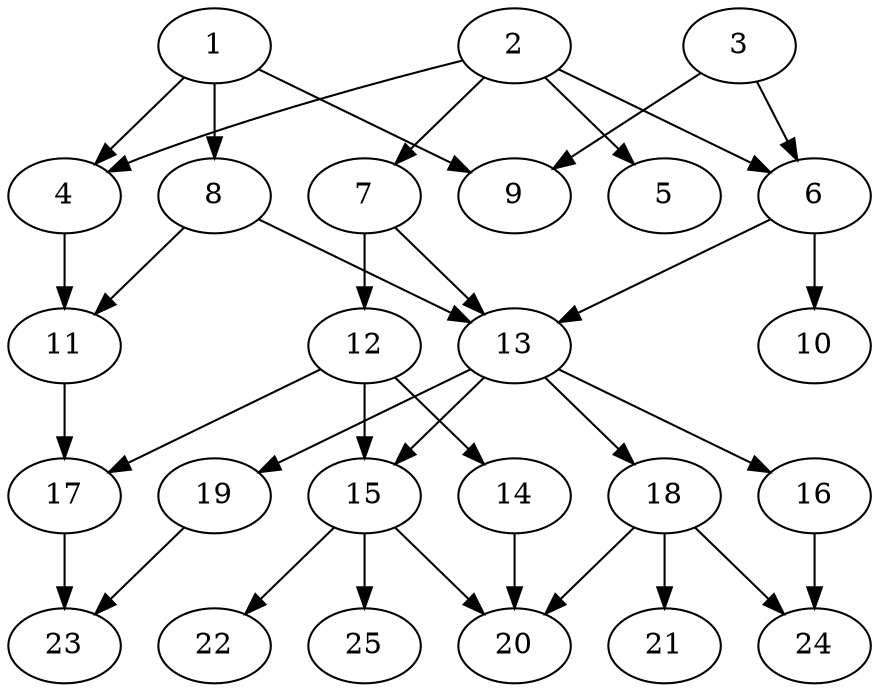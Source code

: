 // DAG (tier=2-normal, mode=data, n=25, ccr=0.403, fat=0.556, density=0.432, regular=0.415, jump=0.111, mindata=2097152, maxdata=16777216)
// DAG automatically generated by daggen at Sun Aug 24 16:33:34 2025
// /home/ermia/Project/Environments/daggen/bin/daggen --dot --ccr 0.403 --fat 0.556 --regular 0.415 --density 0.432 --jump 0.111 --mindata 2097152 --maxdata 16777216 -n 25 
digraph G {
  1 [size="7083505322485397", alpha="0.12", expect_size="3541752661242698"]
  1 -> 4 [size ="311117532364800"]
  1 -> 8 [size ="311117532364800"]
  1 -> 9 [size ="311117532364800"]
  2 [size="3955875467788956", alpha="0.17", expect_size="1977937733894478"]
  2 -> 4 [size ="367847876329472"]
  2 -> 5 [size ="367847876329472"]
  2 -> 6 [size ="367847876329472"]
  2 -> 7 [size ="367847876329472"]
  3 [size="1479569108320097", alpha="0.14", expect_size="739784554160048"]
  3 -> 6 [size ="44029127426048"]
  3 -> 9 [size ="44029127426048"]
  4 [size="17620218123056090", alpha="0.11", expect_size="8810109061528045"]
  4 -> 11 [size ="314909426450432"]
  5 [size="86871911753666256", alpha="0.08", expect_size="43435955876833128"]
  6 [size="79911270231310576", alpha="0.09", expect_size="39955635115655288"]
  6 -> 10 [size ="1316808795619328"]
  6 -> 13 [size ="1316808795619328"]
  7 [size="3128001525111515512832", alpha="0.12", expect_size="1564000762555757756416"]
  7 -> 12 [size ="1711070712430592"]
  7 -> 13 [size ="1711070712430592"]
  8 [size="3527371900639254528", alpha="0.05", expect_size="1763685950319627264"]
  8 -> 11 [size ="2128467017596928"]
  8 -> 13 [size ="2128467017596928"]
  9 [size="3979957552499224064", alpha="0.01", expect_size="1989978776249612032"]
  10 [size="16239483750562398208", alpha="0.01", expect_size="8119741875281199104"]
  11 [size="13913136658591960", alpha="0.12", expect_size="6956568329295980"]
  11 -> 17 [size ="333472543539200"]
  12 [size="34608095523838864", alpha="0.06", expect_size="17304047761919432"]
  12 -> 14 [size ="623310484275200"]
  12 -> 15 [size ="623310484275200"]
  12 -> 17 [size ="623310484275200"]
  13 [size="50390831022685544", alpha="0.08", expect_size="25195415511342772"]
  13 -> 15 [size ="1158152192000000"]
  13 -> 16 [size ="1158152192000000"]
  13 -> 18 [size ="1158152192000000"]
  13 -> 19 [size ="1158152192000000"]
  14 [size="1957569343138357504", alpha="0.09", expect_size="978784671569178752"]
  14 -> 20 [size ="888047579168768"]
  15 [size="350138225742640640", alpha="0.03", expect_size="175069112871320320"]
  15 -> 20 [size ="194402601402368"]
  15 -> 22 [size ="194402601402368"]
  15 -> 25 [size ="194402601402368"]
  16 [size="109061534310517568", alpha="0.16", expect_size="54530767155258784"]
  16 -> 24 [size ="67563895652352"]
  17 [size="875707191940159111168", alpha="0.11", expect_size="437853595970079555584"]
  17 -> 23 [size ="732255425134592"]
  18 [size="6109396838202632", alpha="0.08", expect_size="3054698419101316"]
  18 -> 20 [size ="124210991071232"]
  18 -> 21 [size ="124210991071232"]
  18 -> 24 [size ="124210991071232"]
  19 [size="11042597550168198", alpha="0.16", expect_size="5521298775084099"]
  19 -> 23 [size ="397993681354752"]
  20 [size="131963456155043168", alpha="0.18", expect_size="65981728077521584"]
  21 [size="3276756039633113088", alpha="0.07", expect_size="1638378019816556544"]
  22 [size="438627252092037504", alpha="0.13", expect_size="219313626046018752"]
  23 [size="64551095903488992", alpha="0.15", expect_size="32275547951744496"]
  24 [size="317427709990559040", alpha="0.16", expect_size="158713854995279520"]
  25 [size="875707191940159111168", alpha="0.13", expect_size="437853595970079555584"]
}